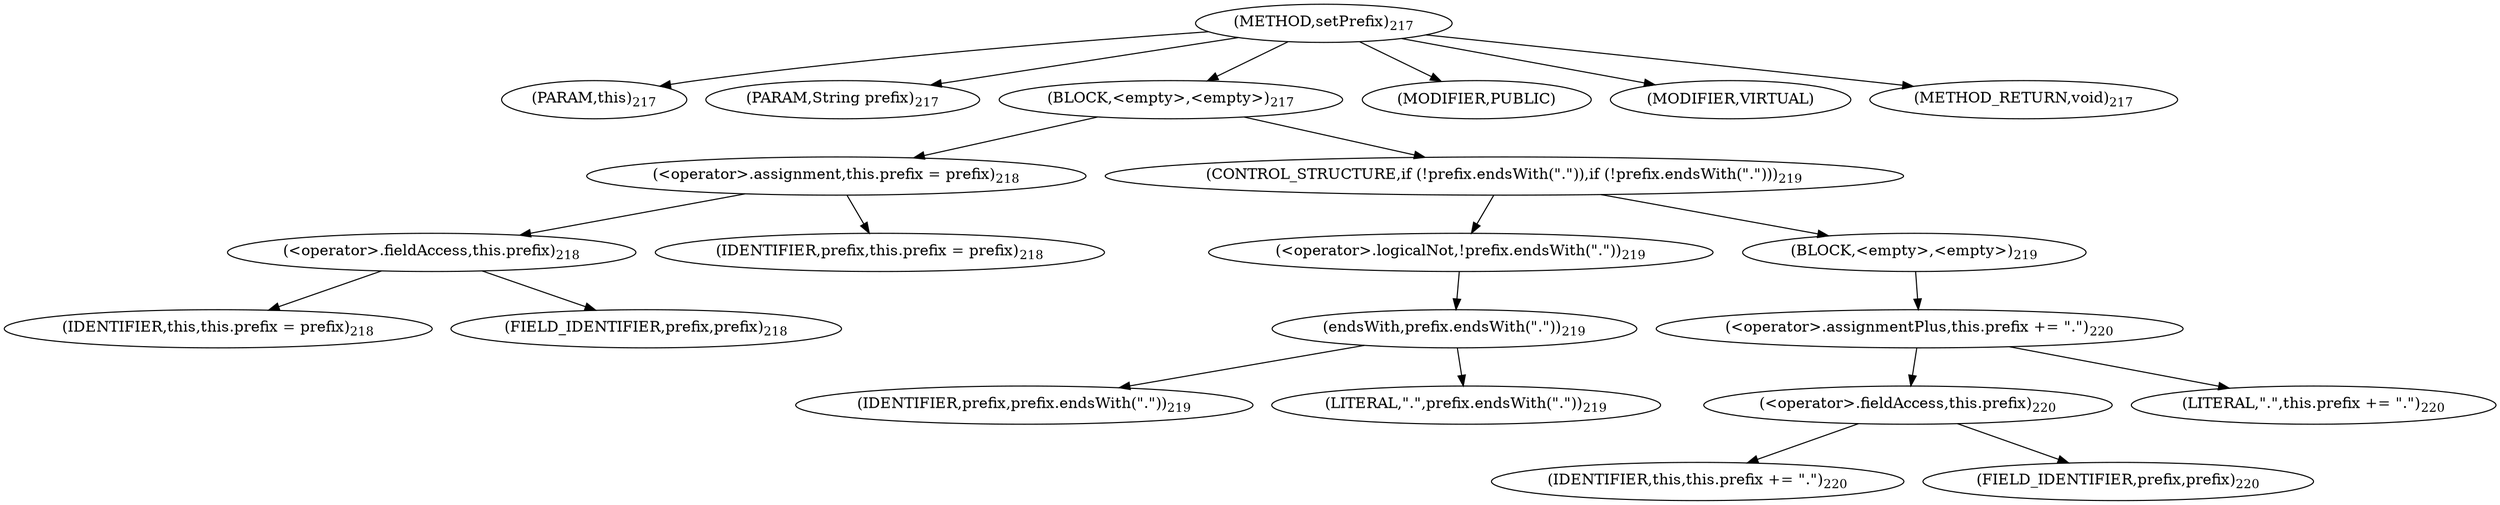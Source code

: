 digraph "setPrefix" {  
"283" [label = <(METHOD,setPrefix)<SUB>217</SUB>> ]
"21" [label = <(PARAM,this)<SUB>217</SUB>> ]
"284" [label = <(PARAM,String prefix)<SUB>217</SUB>> ]
"285" [label = <(BLOCK,&lt;empty&gt;,&lt;empty&gt;)<SUB>217</SUB>> ]
"286" [label = <(&lt;operator&gt;.assignment,this.prefix = prefix)<SUB>218</SUB>> ]
"287" [label = <(&lt;operator&gt;.fieldAccess,this.prefix)<SUB>218</SUB>> ]
"20" [label = <(IDENTIFIER,this,this.prefix = prefix)<SUB>218</SUB>> ]
"288" [label = <(FIELD_IDENTIFIER,prefix,prefix)<SUB>218</SUB>> ]
"289" [label = <(IDENTIFIER,prefix,this.prefix = prefix)<SUB>218</SUB>> ]
"290" [label = <(CONTROL_STRUCTURE,if (!prefix.endsWith(&quot;.&quot;)),if (!prefix.endsWith(&quot;.&quot;)))<SUB>219</SUB>> ]
"291" [label = <(&lt;operator&gt;.logicalNot,!prefix.endsWith(&quot;.&quot;))<SUB>219</SUB>> ]
"292" [label = <(endsWith,prefix.endsWith(&quot;.&quot;))<SUB>219</SUB>> ]
"293" [label = <(IDENTIFIER,prefix,prefix.endsWith(&quot;.&quot;))<SUB>219</SUB>> ]
"294" [label = <(LITERAL,&quot;.&quot;,prefix.endsWith(&quot;.&quot;))<SUB>219</SUB>> ]
"295" [label = <(BLOCK,&lt;empty&gt;,&lt;empty&gt;)<SUB>219</SUB>> ]
"296" [label = <(&lt;operator&gt;.assignmentPlus,this.prefix += &quot;.&quot;)<SUB>220</SUB>> ]
"297" [label = <(&lt;operator&gt;.fieldAccess,this.prefix)<SUB>220</SUB>> ]
"22" [label = <(IDENTIFIER,this,this.prefix += &quot;.&quot;)<SUB>220</SUB>> ]
"298" [label = <(FIELD_IDENTIFIER,prefix,prefix)<SUB>220</SUB>> ]
"299" [label = <(LITERAL,&quot;.&quot;,this.prefix += &quot;.&quot;)<SUB>220</SUB>> ]
"300" [label = <(MODIFIER,PUBLIC)> ]
"301" [label = <(MODIFIER,VIRTUAL)> ]
"302" [label = <(METHOD_RETURN,void)<SUB>217</SUB>> ]
  "283" -> "21" 
  "283" -> "284" 
  "283" -> "285" 
  "283" -> "300" 
  "283" -> "301" 
  "283" -> "302" 
  "285" -> "286" 
  "285" -> "290" 
  "286" -> "287" 
  "286" -> "289" 
  "287" -> "20" 
  "287" -> "288" 
  "290" -> "291" 
  "290" -> "295" 
  "291" -> "292" 
  "292" -> "293" 
  "292" -> "294" 
  "295" -> "296" 
  "296" -> "297" 
  "296" -> "299" 
  "297" -> "22" 
  "297" -> "298" 
}
